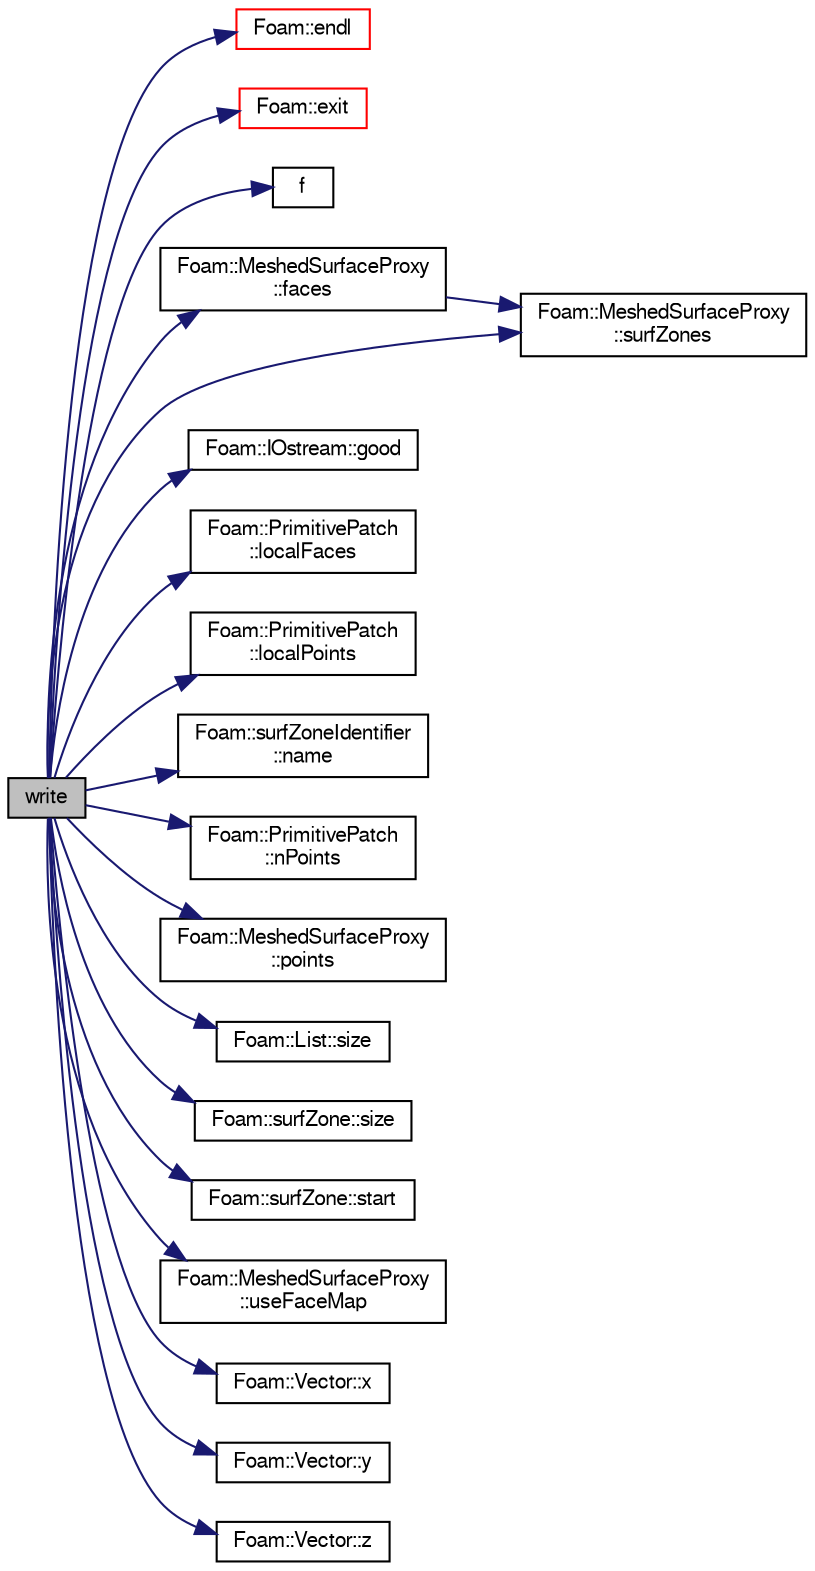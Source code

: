 digraph "write"
{
  bgcolor="transparent";
  edge [fontname="FreeSans",fontsize="10",labelfontname="FreeSans",labelfontsize="10"];
  node [fontname="FreeSans",fontsize="10",shape=record];
  rankdir="LR";
  Node159 [label="write",height=0.2,width=0.4,color="black", fillcolor="grey75", style="filled", fontcolor="black"];
  Node159 -> Node160 [color="midnightblue",fontsize="10",style="solid",fontname="FreeSans"];
  Node160 [label="Foam::endl",height=0.2,width=0.4,color="red",URL="$a21124.html#a2db8fe02a0d3909e9351bb4275b23ce4",tooltip="Add newline and flush stream. "];
  Node159 -> Node162 [color="midnightblue",fontsize="10",style="solid",fontname="FreeSans"];
  Node162 [label="Foam::exit",height=0.2,width=0.4,color="red",URL="$a21124.html#a06ca7250d8e89caf05243ec094843642"];
  Node159 -> Node207 [color="midnightblue",fontsize="10",style="solid",fontname="FreeSans"];
  Node207 [label="f",height=0.2,width=0.4,color="black",URL="$a17900.html#a888be93833ac7a23170555c69c690288"];
  Node159 -> Node208 [color="midnightblue",fontsize="10",style="solid",fontname="FreeSans"];
  Node208 [label="Foam::MeshedSurfaceProxy\l::faces",height=0.2,width=0.4,color="black",URL="$a29570.html#a16c6d36f7c961d037a44e5c235d9aa15",tooltip="Return const access to the faces. "];
  Node208 -> Node209 [color="midnightblue",fontsize="10",style="solid",fontname="FreeSans"];
  Node209 [label="Foam::MeshedSurfaceProxy\l::surfZones",height=0.2,width=0.4,color="black",URL="$a29570.html#a14a75381fb0e82fa2fdf4b3aff01a96a",tooltip="Const access to the surface zones. "];
  Node159 -> Node197 [color="midnightblue",fontsize="10",style="solid",fontname="FreeSans"];
  Node197 [label="Foam::IOstream::good",height=0.2,width=0.4,color="black",URL="$a26226.html#abdcc7f96f487faadc7769afcf58fe992",tooltip="Return true if next operation might succeed. "];
  Node159 -> Node210 [color="midnightblue",fontsize="10",style="solid",fontname="FreeSans"];
  Node210 [label="Foam::PrimitivePatch\l::localFaces",height=0.2,width=0.4,color="black",URL="$a27538.html#aa4bd29e9c9de3d53e26aa2bf2e803c60",tooltip="Return patch faces addressing into local point list. "];
  Node159 -> Node211 [color="midnightblue",fontsize="10",style="solid",fontname="FreeSans"];
  Node211 [label="Foam::PrimitivePatch\l::localPoints",height=0.2,width=0.4,color="black",URL="$a27538.html#aca6c65ee2831bb6795149af7635640a2",tooltip="Return pointField of points in patch. "];
  Node159 -> Node212 [color="midnightblue",fontsize="10",style="solid",fontname="FreeSans"];
  Node212 [label="Foam::surfZoneIdentifier\l::name",height=0.2,width=0.4,color="black",URL="$a29714.html#acc80e00a8ac919288fb55bd14cc88bf6",tooltip="Return name. "];
  Node159 -> Node213 [color="midnightblue",fontsize="10",style="solid",fontname="FreeSans"];
  Node213 [label="Foam::PrimitivePatch\l::nPoints",height=0.2,width=0.4,color="black",URL="$a27538.html#a1c886a784a597459dbf2d9470798e9dd",tooltip="Return number of points supporting patch faces. "];
  Node159 -> Node214 [color="midnightblue",fontsize="10",style="solid",fontname="FreeSans"];
  Node214 [label="Foam::MeshedSurfaceProxy\l::points",height=0.2,width=0.4,color="black",URL="$a29570.html#afb6c3bde245ae6ea91f1c538da59f8fc",tooltip="Return const access to the points. "];
  Node159 -> Node215 [color="midnightblue",fontsize="10",style="solid",fontname="FreeSans"];
  Node215 [label="Foam::List::size",height=0.2,width=0.4,color="black",URL="$a25694.html#a8a5f6fa29bd4b500caf186f60245b384",tooltip="Override size to be inconsistent with allocated storage. "];
  Node159 -> Node216 [color="midnightblue",fontsize="10",style="solid",fontname="FreeSans"];
  Node216 [label="Foam::surfZone::size",height=0.2,width=0.4,color="black",URL="$a29706.html#a9facbf0a118d395c89884e45a5ca4e4b",tooltip="Return size of this zone in the face list. "];
  Node159 -> Node217 [color="midnightblue",fontsize="10",style="solid",fontname="FreeSans"];
  Node217 [label="Foam::surfZone::start",height=0.2,width=0.4,color="black",URL="$a29706.html#a6bfd3e3abb11e98bdb4b98671cec1234",tooltip="Return start label of this zone in the face list. "];
  Node159 -> Node209 [color="midnightblue",fontsize="10",style="solid",fontname="FreeSans"];
  Node159 -> Node218 [color="midnightblue",fontsize="10",style="solid",fontname="FreeSans"];
  Node218 [label="Foam::MeshedSurfaceProxy\l::useFaceMap",height=0.2,width=0.4,color="black",URL="$a29570.html#ab637248fe62dcd14ffe4cd5958954b02",tooltip="Use faceMap? "];
  Node159 -> Node219 [color="midnightblue",fontsize="10",style="solid",fontname="FreeSans"];
  Node219 [label="Foam::Vector::x",height=0.2,width=0.4,color="black",URL="$a28442.html#a63327976e5a8359700064a02ae22548e"];
  Node159 -> Node220 [color="midnightblue",fontsize="10",style="solid",fontname="FreeSans"];
  Node220 [label="Foam::Vector::y",height=0.2,width=0.4,color="black",URL="$a28442.html#a1ee865f676fbac703a49c6654dd3ad74"];
  Node159 -> Node221 [color="midnightblue",fontsize="10",style="solid",fontname="FreeSans"];
  Node221 [label="Foam::Vector::z",height=0.2,width=0.4,color="black",URL="$a28442.html#a1c8320b15610de211ec70ef966581423"];
}
